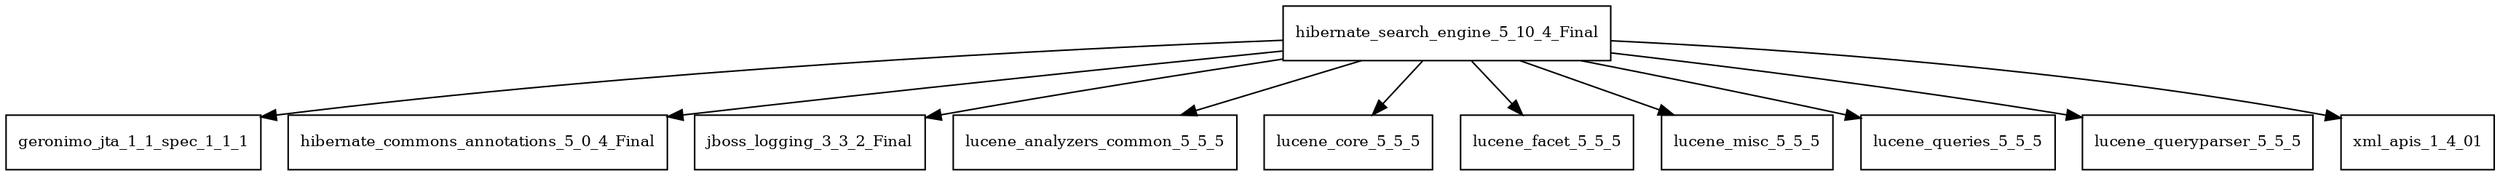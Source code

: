 digraph hibernate_search_engine_5_10_4_Final_dependencies {
  node [shape = box, fontsize=10.0];
  hibernate_search_engine_5_10_4_Final -> geronimo_jta_1_1_spec_1_1_1;
  hibernate_search_engine_5_10_4_Final -> hibernate_commons_annotations_5_0_4_Final;
  hibernate_search_engine_5_10_4_Final -> jboss_logging_3_3_2_Final;
  hibernate_search_engine_5_10_4_Final -> lucene_analyzers_common_5_5_5;
  hibernate_search_engine_5_10_4_Final -> lucene_core_5_5_5;
  hibernate_search_engine_5_10_4_Final -> lucene_facet_5_5_5;
  hibernate_search_engine_5_10_4_Final -> lucene_misc_5_5_5;
  hibernate_search_engine_5_10_4_Final -> lucene_queries_5_5_5;
  hibernate_search_engine_5_10_4_Final -> lucene_queryparser_5_5_5;
  hibernate_search_engine_5_10_4_Final -> xml_apis_1_4_01;
}
